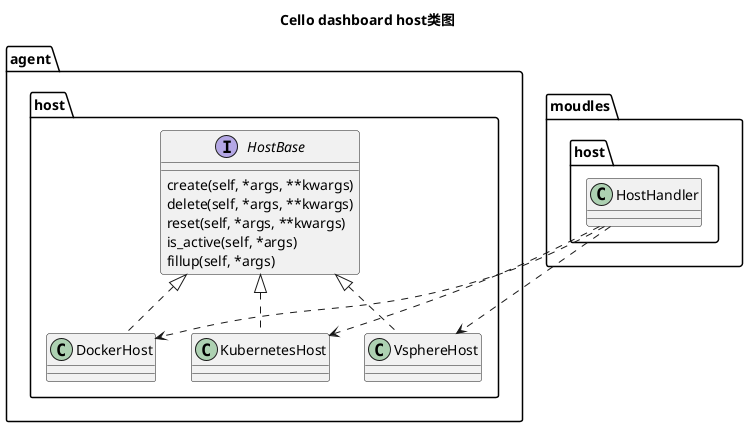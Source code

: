 @startuml
Title "Cello dashboard host类图"


package agent.host{

interface HostBase{
   create(self, *args, **kwargs)
   delete(self, *args, **kwargs)
   reset(self, *args, **kwargs)
   is_active(self, *args)
   fillup(self, *args)
}

class agent.host.KubernetesHost
class agent.host.VsphereHost
class agent.host.DockerHost



HostBase<|.. agent.host.KubernetesHost
HostBase<|.. agent.host.VsphereHost
HostBase<|.. agent.host.DockerHost
}


package moudles.host{
class moudles.host.HostHandler

moudles.host.HostHandler ..> agent.host.KubernetesHost
moudles.host.HostHandler ..> agent.host.VsphereHost
moudles.host.HostHandler ..> agent.host.DockerHost
}
@enduml
